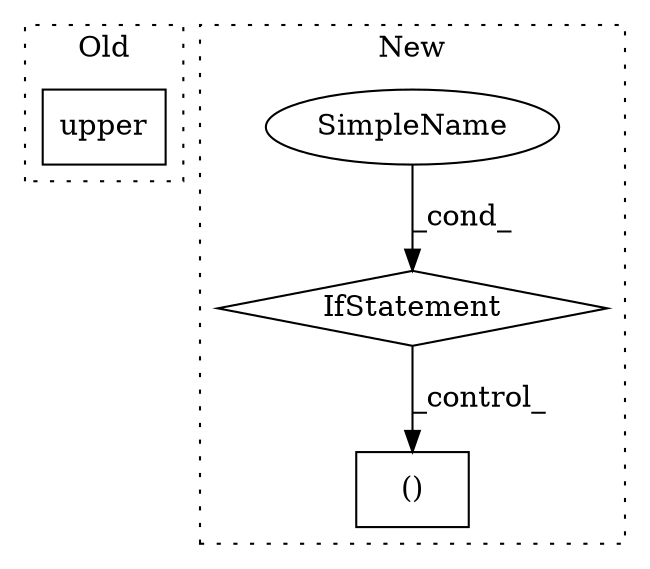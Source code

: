 digraph G {
subgraph cluster0 {
1 [label="upper" a="32" s="994" l="7" shape="box"];
label = "Old";
style="dotted";
}
subgraph cluster1 {
2 [label="()" a="106" s="1928" l="35" shape="box"];
3 [label="IfStatement" a="25" s="1698,1732" l="8,2" shape="diamond"];
4 [label="SimpleName" a="42" s="" l="" shape="ellipse"];
label = "New";
style="dotted";
}
3 -> 2 [label="_control_"];
4 -> 3 [label="_cond_"];
}